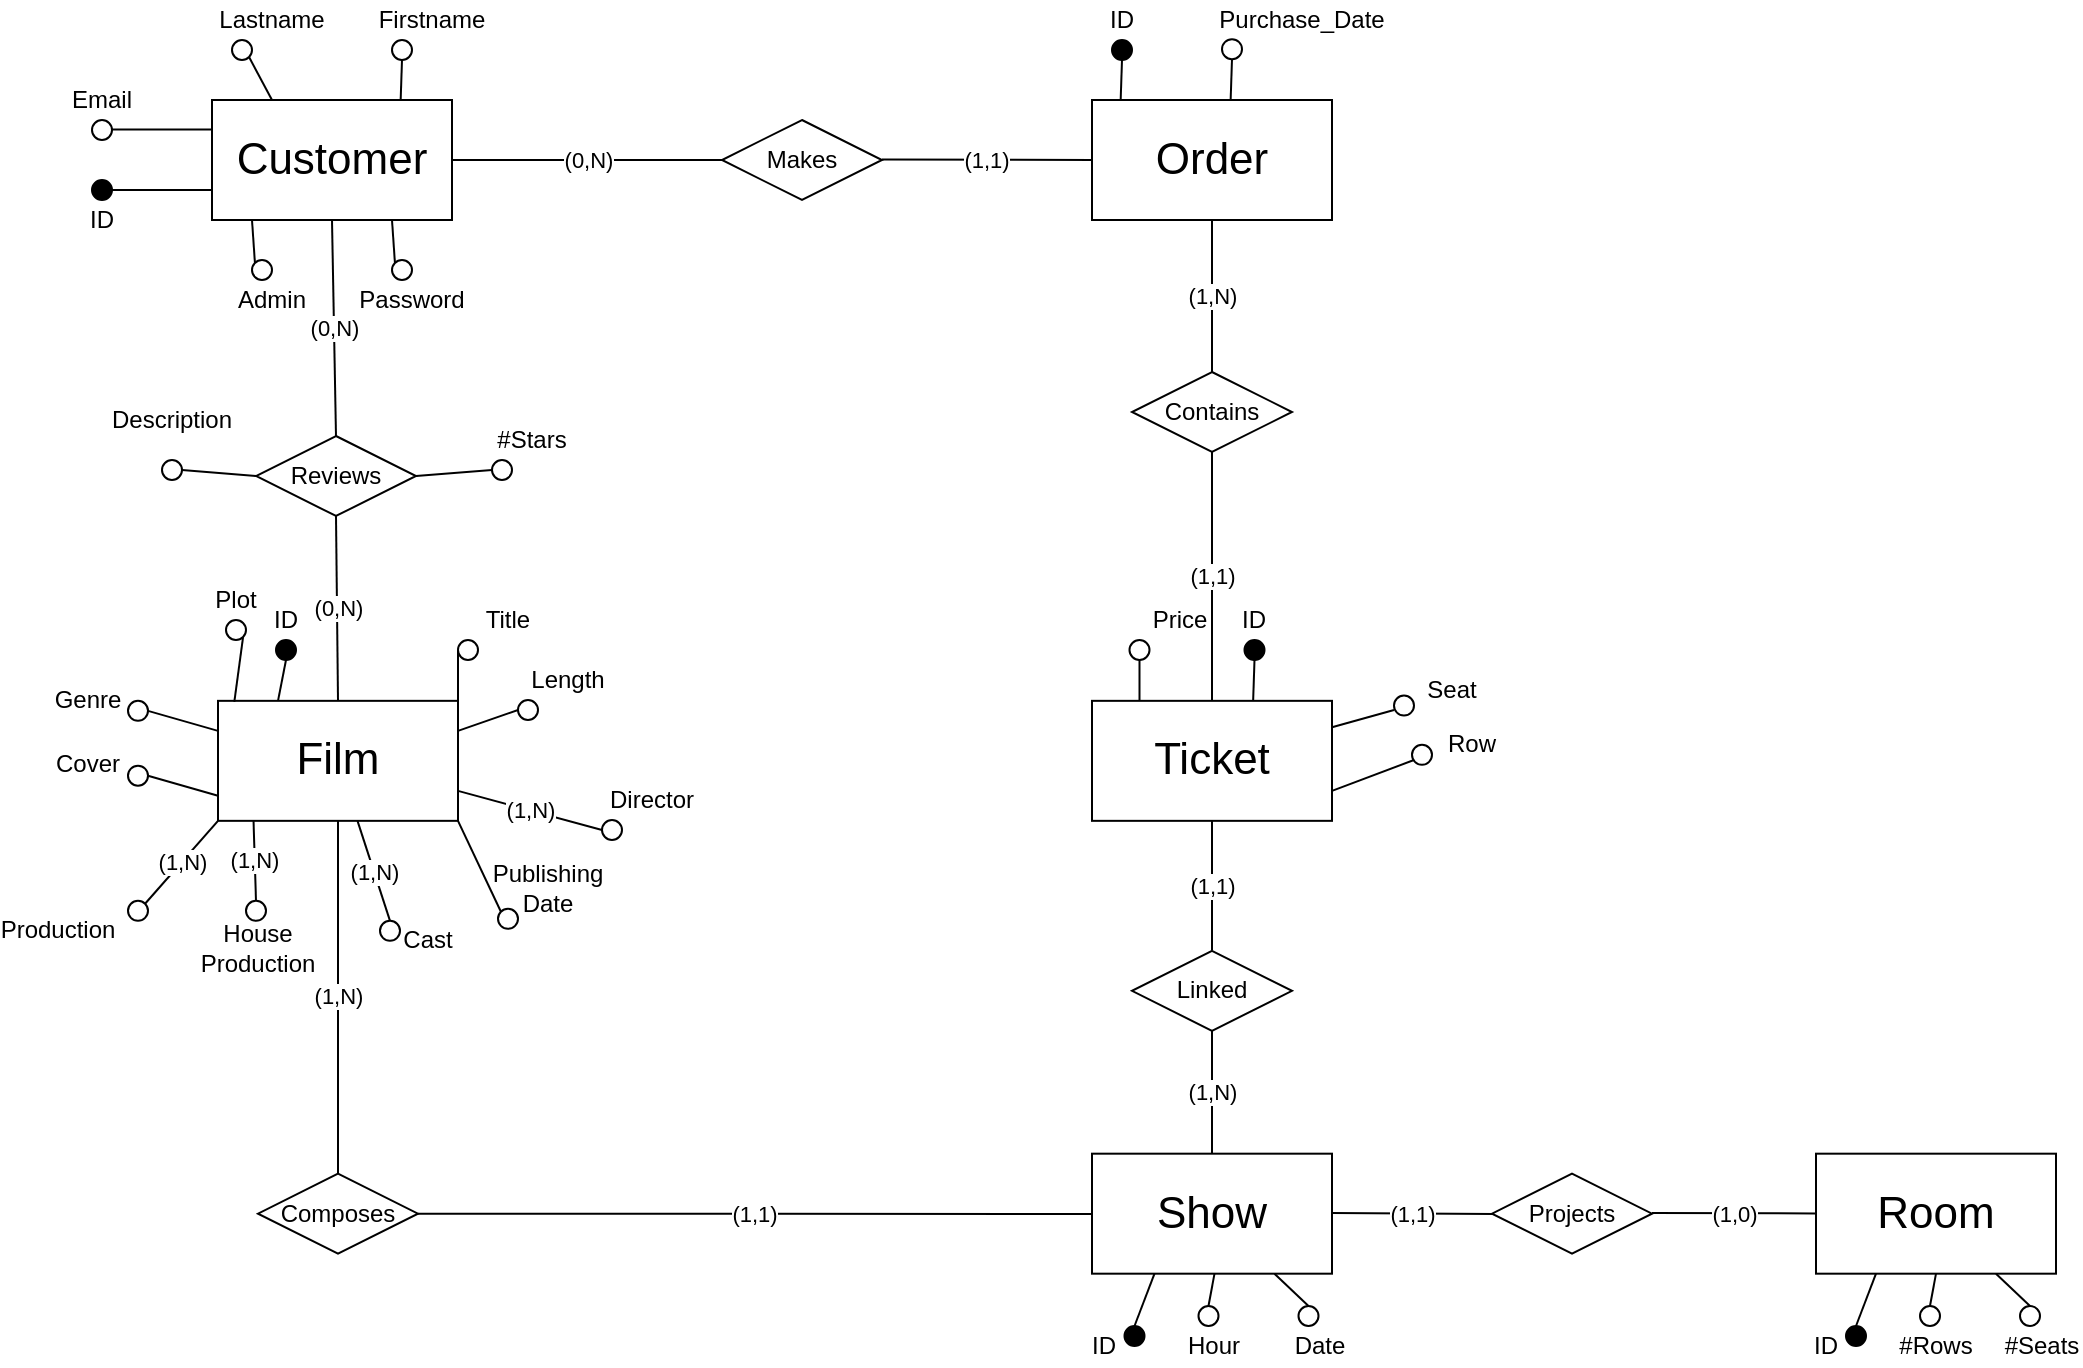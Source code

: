 <mxfile version="16.2.4" type="device"><diagram id="5U_fupSx3_Vks2VWwkDU" name="Page-1"><mxGraphModel dx="981" dy="526" grid="1" gridSize="10" guides="1" tooltips="1" connect="1" arrows="1" fold="1" page="1" pageScale="1" pageWidth="1169" pageHeight="827" math="0" shadow="0"><root><mxCell id="0"/><mxCell id="1" parent="0"/><mxCell id="9pGrAWd3-8ZgXKkpWFbN-2" value="&lt;font style=&quot;font-size: 22px&quot;&gt;Customer&lt;/font&gt;" style="rounded=0;whiteSpace=wrap;html=1;" parent="1" vertex="1"><mxGeometry x="189" y="175" width="120" height="60" as="geometry"/></mxCell><mxCell id="9pGrAWd3-8ZgXKkpWFbN-3" value="" style="ellipse;whiteSpace=wrap;html=1;aspect=fixed;fillColor=none;" parent="1" vertex="1"><mxGeometry x="129" y="185" width="10" height="10" as="geometry"/></mxCell><mxCell id="9pGrAWd3-8ZgXKkpWFbN-4" value="Email" style="text;html=1;strokeColor=none;fillColor=none;align=center;verticalAlign=middle;whiteSpace=wrap;rounded=0;" parent="1" vertex="1"><mxGeometry x="114" y="165" width="40" height="20" as="geometry"/></mxCell><mxCell id="9pGrAWd3-8ZgXKkpWFbN-7" value="" style="ellipse;whiteSpace=wrap;html=1;aspect=fixed;fillColor=none;" parent="1" vertex="1"><mxGeometry x="279" y="145" width="10" height="10" as="geometry"/></mxCell><mxCell id="9pGrAWd3-8ZgXKkpWFbN-8" value="Firstname" style="text;html=1;strokeColor=none;fillColor=none;align=center;verticalAlign=middle;whiteSpace=wrap;rounded=0;" parent="1" vertex="1"><mxGeometry x="279" y="125" width="40" height="20" as="geometry"/></mxCell><mxCell id="9pGrAWd3-8ZgXKkpWFbN-9" value="" style="endArrow=none;html=1;exitX=0.786;exitY=0.007;exitDx=0;exitDy=0;entryX=0.5;entryY=1;entryDx=0;entryDy=0;exitPerimeter=0;" parent="1" source="9pGrAWd3-8ZgXKkpWFbN-2" target="9pGrAWd3-8ZgXKkpWFbN-7" edge="1"><mxGeometry width="50" height="50" relative="1" as="geometry"><mxPoint x="249" y="165.0" as="sourcePoint"/><mxPoint x="299" y="165.0" as="targetPoint"/></mxGeometry></mxCell><mxCell id="9pGrAWd3-8ZgXKkpWFbN-10" value="" style="ellipse;whiteSpace=wrap;html=1;aspect=fixed;fillColor=none;" parent="1" vertex="1"><mxGeometry x="199" y="145" width="10" height="10" as="geometry"/></mxCell><mxCell id="9pGrAWd3-8ZgXKkpWFbN-11" value="Lastname" style="text;html=1;strokeColor=none;fillColor=none;align=center;verticalAlign=middle;whiteSpace=wrap;rounded=0;" parent="1" vertex="1"><mxGeometry x="199" y="125" width="40" height="20" as="geometry"/></mxCell><mxCell id="9pGrAWd3-8ZgXKkpWFbN-12" value="" style="endArrow=none;html=1;exitX=0.25;exitY=0;exitDx=0;exitDy=0;entryX=1;entryY=1;entryDx=0;entryDy=0;" parent="1" source="9pGrAWd3-8ZgXKkpWFbN-2" target="9pGrAWd3-8ZgXKkpWFbN-10" edge="1"><mxGeometry width="50" height="50" relative="1" as="geometry"><mxPoint x="293.32" y="185.42" as="sourcePoint"/><mxPoint x="294" y="165" as="targetPoint"/></mxGeometry></mxCell><mxCell id="9pGrAWd3-8ZgXKkpWFbN-13" value="" style="ellipse;whiteSpace=wrap;html=1;aspect=fixed;fillColor=none;" parent="1" vertex="1"><mxGeometry x="279" y="255" width="10" height="10" as="geometry"/></mxCell><mxCell id="9pGrAWd3-8ZgXKkpWFbN-14" value="Password" style="text;html=1;strokeColor=none;fillColor=none;align=center;verticalAlign=middle;whiteSpace=wrap;rounded=0;" parent="1" vertex="1"><mxGeometry x="269" y="265" width="40" height="20" as="geometry"/></mxCell><mxCell id="9pGrAWd3-8ZgXKkpWFbN-15" value="" style="endArrow=none;html=1;exitX=0.75;exitY=1;exitDx=0;exitDy=0;entryX=0;entryY=0;entryDx=0;entryDy=0;" parent="1" source="9pGrAWd3-8ZgXKkpWFbN-2" target="9pGrAWd3-8ZgXKkpWFbN-13" edge="1"><mxGeometry width="50" height="50" relative="1" as="geometry"><mxPoint x="293.32" y="185.42" as="sourcePoint"/><mxPoint x="294" y="165" as="targetPoint"/></mxGeometry></mxCell><mxCell id="9pGrAWd3-8ZgXKkpWFbN-16" value="" style="ellipse;whiteSpace=wrap;html=1;aspect=fixed;fillColor=none;" parent="1" vertex="1"><mxGeometry x="209" y="255" width="10" height="10" as="geometry"/></mxCell><mxCell id="9pGrAWd3-8ZgXKkpWFbN-17" value="Admin" style="text;html=1;strokeColor=none;fillColor=none;align=center;verticalAlign=middle;whiteSpace=wrap;rounded=0;" parent="1" vertex="1"><mxGeometry x="199" y="265" width="40" height="20" as="geometry"/></mxCell><mxCell id="9pGrAWd3-8ZgXKkpWFbN-18" value="" style="endArrow=none;html=1;exitX=0.75;exitY=1;exitDx=0;exitDy=0;entryX=0;entryY=0;entryDx=0;entryDy=0;" parent="1" target="9pGrAWd3-8ZgXKkpWFbN-16" edge="1"><mxGeometry width="50" height="50" relative="1" as="geometry"><mxPoint x="209" y="235" as="sourcePoint"/><mxPoint x="224" y="165" as="targetPoint"/></mxGeometry></mxCell><mxCell id="9pGrAWd3-8ZgXKkpWFbN-20" value="" style="endArrow=none;html=1;exitX=1;exitY=0.25;exitDx=0;exitDy=0;" parent="1" edge="1"><mxGeometry width="50" height="50" relative="1" as="geometry"><mxPoint x="139" y="189.76" as="sourcePoint"/><mxPoint x="189" y="189.76" as="targetPoint"/></mxGeometry></mxCell><mxCell id="9pGrAWd3-8ZgXKkpWFbN-21" value="Makes" style="rhombus;whiteSpace=wrap;html=1;fillColor=none;" parent="1" vertex="1"><mxGeometry x="444" y="185" width="80" height="40" as="geometry"/></mxCell><mxCell id="9pGrAWd3-8ZgXKkpWFbN-22" value="&lt;font style=&quot;font-size: 22px&quot;&gt;Order&lt;/font&gt;" style="rounded=0;whiteSpace=wrap;html=1;" parent="1" vertex="1"><mxGeometry x="629" y="175" width="120" height="60" as="geometry"/></mxCell><mxCell id="9pGrAWd3-8ZgXKkpWFbN-23" value="(1,1)" style="endArrow=none;html=1;exitX=1;exitY=0.5;exitDx=0;exitDy=0;entryX=0;entryY=0.5;entryDx=0;entryDy=0;" parent="1" target="9pGrAWd3-8ZgXKkpWFbN-22" edge="1"><mxGeometry width="50" height="50" relative="1" as="geometry"><mxPoint x="524" y="204.76" as="sourcePoint"/><mxPoint x="584" y="204.76" as="targetPoint"/></mxGeometry></mxCell><mxCell id="9pGrAWd3-8ZgXKkpWFbN-24" value="" style="ellipse;whiteSpace=wrap;html=1;aspect=fixed;fillColor=#000000;" parent="1" vertex="1"><mxGeometry x="639" y="145" width="10" height="10" as="geometry"/></mxCell><mxCell id="9pGrAWd3-8ZgXKkpWFbN-25" value="ID" style="text;html=1;strokeColor=none;fillColor=none;align=center;verticalAlign=middle;whiteSpace=wrap;rounded=0;" parent="1" vertex="1"><mxGeometry x="624" y="125" width="40" height="20" as="geometry"/></mxCell><mxCell id="9pGrAWd3-8ZgXKkpWFbN-26" value="" style="endArrow=none;html=1;exitX=0.786;exitY=0.007;exitDx=0;exitDy=0;entryX=0.5;entryY=1;entryDx=0;entryDy=0;exitPerimeter=0;" parent="1" target="9pGrAWd3-8ZgXKkpWFbN-24" edge="1"><mxGeometry width="50" height="50" relative="1" as="geometry"><mxPoint x="643.32" y="175.42" as="sourcePoint"/><mxPoint x="659" y="165.0" as="targetPoint"/></mxGeometry></mxCell><mxCell id="9pGrAWd3-8ZgXKkpWFbN-27" value="" style="ellipse;whiteSpace=wrap;html=1;aspect=fixed;fillColor=none;" parent="1" vertex="1"><mxGeometry x="694" y="144.58" width="10" height="10" as="geometry"/></mxCell><mxCell id="9pGrAWd3-8ZgXKkpWFbN-28" value="Purchase_Date" style="text;html=1;strokeColor=none;fillColor=none;align=center;verticalAlign=middle;whiteSpace=wrap;rounded=0;" parent="1" vertex="1"><mxGeometry x="714" y="125" width="40" height="20" as="geometry"/></mxCell><mxCell id="9pGrAWd3-8ZgXKkpWFbN-29" value="" style="endArrow=none;html=1;exitX=0.786;exitY=0.007;exitDx=0;exitDy=0;entryX=0.5;entryY=1;entryDx=0;entryDy=0;exitPerimeter=0;" parent="1" target="9pGrAWd3-8ZgXKkpWFbN-27" edge="1"><mxGeometry width="50" height="50" relative="1" as="geometry"><mxPoint x="698.32" y="175" as="sourcePoint"/><mxPoint x="714" y="164.58" as="targetPoint"/></mxGeometry></mxCell><mxCell id="9pGrAWd3-8ZgXKkpWFbN-43" value="(1,N)" style="endArrow=none;html=1;exitX=0.5;exitY=0;exitDx=0;exitDy=0;entryX=0.5;entryY=1;entryDx=0;entryDy=0;" parent="1" source="9pGrAWd3-8ZgXKkpWFbN-105" target="9pGrAWd3-8ZgXKkpWFbN-22" edge="1"><mxGeometry width="50" height="50" relative="1" as="geometry"><mxPoint x="859" y="205" as="sourcePoint"/><mxPoint x="809" y="175" as="targetPoint"/></mxGeometry></mxCell><mxCell id="9pGrAWd3-8ZgXKkpWFbN-58" value="(0,N)" style="endArrow=none;html=1;exitX=0;exitY=0.5;exitDx=0;exitDy=0;entryX=1;entryY=0.5;entryDx=0;entryDy=0;" parent="1" source="9pGrAWd3-8ZgXKkpWFbN-21" edge="1"><mxGeometry width="50" height="50" relative="1" as="geometry"><mxPoint x="374" y="205" as="sourcePoint"/><mxPoint x="309" y="205" as="targetPoint"/></mxGeometry></mxCell><mxCell id="9pGrAWd3-8ZgXKkpWFbN-61" value="" style="ellipse;whiteSpace=wrap;html=1;aspect=fixed;fillColor=#000000;" parent="1" vertex="1"><mxGeometry x="129" y="215" width="10" height="10" as="geometry"/></mxCell><mxCell id="9pGrAWd3-8ZgXKkpWFbN-62" value="" style="endArrow=none;html=1;exitX=1;exitY=0.5;exitDx=0;exitDy=0;entryX=0;entryY=0.75;entryDx=0;entryDy=0;" parent="1" source="9pGrAWd3-8ZgXKkpWFbN-61" target="9pGrAWd3-8ZgXKkpWFbN-2" edge="1"><mxGeometry width="50" height="50" relative="1" as="geometry"><mxPoint x="129" y="235" as="sourcePoint"/><mxPoint x="179" y="235" as="targetPoint"/></mxGeometry></mxCell><mxCell id="9pGrAWd3-8ZgXKkpWFbN-63" value="ID" style="text;html=1;strokeColor=none;fillColor=none;align=center;verticalAlign=middle;whiteSpace=wrap;rounded=0;" parent="1" vertex="1"><mxGeometry x="114" y="225" width="40" height="20" as="geometry"/></mxCell><mxCell id="9pGrAWd3-8ZgXKkpWFbN-84" value="(1,N)" style="endArrow=none;html=1;exitX=0.5;exitY=1;exitDx=0;exitDy=0;entryX=0.5;entryY=0;entryDx=0;entryDy=0;" parent="1" source="9pGrAWd3-8ZgXKkpWFbN-107" target="9pGrAWd3-8ZgXKkpWFbN-89" edge="1"><mxGeometry width="50" height="50" relative="1" as="geometry"><mxPoint x="607" y="265.0" as="sourcePoint"/><mxPoint x="284" y="565" as="targetPoint"/></mxGeometry></mxCell><mxCell id="9pGrAWd3-8ZgXKkpWFbN-89" value="Composes" style="rhombus;whiteSpace=wrap;html=1;fillColor=none;" parent="1" vertex="1"><mxGeometry x="212" y="711.84" width="80" height="40" as="geometry"/></mxCell><mxCell id="9pGrAWd3-8ZgXKkpWFbN-91" value="&lt;font style=&quot;font-size: 22px&quot;&gt;Room&lt;/font&gt;" style="rounded=0;whiteSpace=wrap;html=1;" parent="1" vertex="1"><mxGeometry x="991" y="701.84" width="120" height="60" as="geometry"/></mxCell><mxCell id="9pGrAWd3-8ZgXKkpWFbN-99" value="" style="ellipse;whiteSpace=wrap;html=1;aspect=fixed;fillColor=#000000;" parent="1" vertex="1"><mxGeometry x="1006" y="788" width="10" height="10" as="geometry"/></mxCell><mxCell id="9pGrAWd3-8ZgXKkpWFbN-100" value="" style="endArrow=none;html=1;exitX=0.25;exitY=1;exitDx=0;exitDy=0;entryX=0.5;entryY=0;entryDx=0;entryDy=0;" parent="1" source="9pGrAWd3-8ZgXKkpWFbN-91" target="9pGrAWd3-8ZgXKkpWFbN-99" edge="1"><mxGeometry width="50" height="50" relative="1" as="geometry"><mxPoint x="1010.32" y="818.42" as="sourcePoint"/><mxPoint x="996" y="781" as="targetPoint"/></mxGeometry></mxCell><mxCell id="9pGrAWd3-8ZgXKkpWFbN-101" value="ID" style="text;html=1;strokeColor=none;fillColor=none;align=center;verticalAlign=middle;whiteSpace=wrap;rounded=0;" parent="1" vertex="1"><mxGeometry x="976" y="788" width="40" height="20" as="geometry"/></mxCell><mxCell id="9pGrAWd3-8ZgXKkpWFbN-102" value="" style="ellipse;whiteSpace=wrap;html=1;aspect=fixed;fillColor=none;" parent="1" vertex="1"><mxGeometry x="1043" y="778.0" width="10" height="10" as="geometry"/></mxCell><mxCell id="9pGrAWd3-8ZgXKkpWFbN-103" value="#Seats" style="text;html=1;strokeColor=none;fillColor=none;align=center;verticalAlign=middle;whiteSpace=wrap;rounded=0;" parent="1" vertex="1"><mxGeometry x="1083.5" y="788.0" width="40" height="20" as="geometry"/></mxCell><mxCell id="9pGrAWd3-8ZgXKkpWFbN-104" value="" style="endArrow=none;html=1;exitX=0.5;exitY=1;exitDx=0;exitDy=0;entryX=0.5;entryY=0;entryDx=0;entryDy=0;" parent="1" source="9pGrAWd3-8ZgXKkpWFbN-91" target="9pGrAWd3-8ZgXKkpWFbN-102" edge="1"><mxGeometry width="50" height="50" relative="1" as="geometry"><mxPoint x="1033.5" y="701.84" as="sourcePoint"/><mxPoint x="1118.5" y="691.42" as="targetPoint"/></mxGeometry></mxCell><mxCell id="9pGrAWd3-8ZgXKkpWFbN-105" value="Contains" style="rhombus;whiteSpace=wrap;html=1;fillColor=none;" parent="1" vertex="1"><mxGeometry x="649" y="311" width="80" height="40" as="geometry"/></mxCell><mxCell id="9pGrAWd3-8ZgXKkpWFbN-106" value="(1,1)" style="endArrow=none;html=1;entryX=0.5;entryY=1;entryDx=0;entryDy=0;exitX=0.5;exitY=0;exitDx=0;exitDy=0;" parent="1" source="9pGrAWd3-8ZgXKkpWFbN-141" target="9pGrAWd3-8ZgXKkpWFbN-105" edge="1"><mxGeometry width="50" height="50" relative="1" as="geometry"><mxPoint x="913" y="205.0" as="sourcePoint"/><mxPoint x="863.0" y="165.0" as="targetPoint"/></mxGeometry></mxCell><mxCell id="9pGrAWd3-8ZgXKkpWFbN-107" value="&lt;font style=&quot;font-size: 22px&quot;&gt;Film&lt;/font&gt;" style="rounded=0;whiteSpace=wrap;html=1;" parent="1" vertex="1"><mxGeometry x="192" y="475.42" width="120" height="60" as="geometry"/></mxCell><mxCell id="9pGrAWd3-8ZgXKkpWFbN-108" value="" style="ellipse;whiteSpace=wrap;html=1;aspect=fixed;fillColor=#000000;" parent="1" vertex="1"><mxGeometry x="221" y="445.0" width="10" height="10" as="geometry"/></mxCell><mxCell id="9pGrAWd3-8ZgXKkpWFbN-109" value="" style="endArrow=none;html=1;exitX=0.25;exitY=0;exitDx=0;exitDy=0;entryX=0.5;entryY=1;entryDx=0;entryDy=0;" parent="1" source="9pGrAWd3-8ZgXKkpWFbN-107" target="9pGrAWd3-8ZgXKkpWFbN-108" edge="1"><mxGeometry width="50" height="50" relative="1" as="geometry"><mxPoint x="201.32" y="475.84" as="sourcePoint"/><mxPoint x="217" y="465.42" as="targetPoint"/></mxGeometry></mxCell><mxCell id="9pGrAWd3-8ZgXKkpWFbN-110" value="ID" style="text;html=1;strokeColor=none;fillColor=none;align=center;verticalAlign=middle;whiteSpace=wrap;rounded=0;" parent="1" vertex="1"><mxGeometry x="206" y="425.0" width="40" height="20" as="geometry"/></mxCell><mxCell id="9pGrAWd3-8ZgXKkpWFbN-111" value="" style="ellipse;whiteSpace=wrap;html=1;aspect=fixed;fillColor=none;" parent="1" vertex="1"><mxGeometry x="647.75" y="445" width="10" height="10" as="geometry"/></mxCell><mxCell id="9pGrAWd3-8ZgXKkpWFbN-112" value="Price" style="text;html=1;strokeColor=none;fillColor=none;align=center;verticalAlign=middle;whiteSpace=wrap;rounded=0;" parent="1" vertex="1"><mxGeometry x="652.75" y="425" width="40" height="20" as="geometry"/></mxCell><mxCell id="9pGrAWd3-8ZgXKkpWFbN-113" value="" style="endArrow=none;html=1;exitX=0.5;exitY=0;exitDx=0;exitDy=0;entryX=0.5;entryY=1;entryDx=0;entryDy=0;" parent="1" target="9pGrAWd3-8ZgXKkpWFbN-111" edge="1"><mxGeometry width="50" height="50" relative="1" as="geometry"><mxPoint x="652.75" y="475.42" as="sourcePoint"/><mxPoint x="737.75" y="465.0" as="targetPoint"/></mxGeometry></mxCell><mxCell id="9pGrAWd3-8ZgXKkpWFbN-114" value="" style="ellipse;whiteSpace=wrap;html=1;aspect=fixed;fillColor=none;" parent="1" vertex="1"><mxGeometry x="312" y="445" width="10" height="10" as="geometry"/></mxCell><mxCell id="9pGrAWd3-8ZgXKkpWFbN-115" value="Title" style="text;html=1;strokeColor=none;fillColor=none;align=center;verticalAlign=middle;whiteSpace=wrap;rounded=0;" parent="1" vertex="1"><mxGeometry x="317" y="425" width="40" height="20" as="geometry"/></mxCell><mxCell id="9pGrAWd3-8ZgXKkpWFbN-116" value="" style="endArrow=none;html=1;entryX=0;entryY=0.5;entryDx=0;entryDy=0;exitX=1;exitY=0;exitDx=0;exitDy=0;" parent="1" source="9pGrAWd3-8ZgXKkpWFbN-107" target="9pGrAWd3-8ZgXKkpWFbN-114" edge="1"><mxGeometry width="50" height="50" relative="1" as="geometry"><mxPoint x="346" y="484.42" as="sourcePoint"/><mxPoint x="382" y="485.0" as="targetPoint"/></mxGeometry></mxCell><mxCell id="9pGrAWd3-8ZgXKkpWFbN-117" value="" style="ellipse;whiteSpace=wrap;html=1;aspect=fixed;fillColor=none;" parent="1" vertex="1"><mxGeometry x="342" y="475" width="10" height="10" as="geometry"/></mxCell><mxCell id="9pGrAWd3-8ZgXKkpWFbN-118" value="Length" style="text;html=1;strokeColor=none;fillColor=none;align=center;verticalAlign=middle;whiteSpace=wrap;rounded=0;" parent="1" vertex="1"><mxGeometry x="347" y="455" width="40" height="20" as="geometry"/></mxCell><mxCell id="9pGrAWd3-8ZgXKkpWFbN-119" value="" style="endArrow=none;html=1;entryX=0;entryY=0.5;entryDx=0;entryDy=0;exitX=1;exitY=0.25;exitDx=0;exitDy=0;" parent="1" source="9pGrAWd3-8ZgXKkpWFbN-107" target="9pGrAWd3-8ZgXKkpWFbN-117" edge="1"><mxGeometry width="50" height="50" relative="1" as="geometry"><mxPoint x="342" y="515.84" as="sourcePoint"/><mxPoint x="412" y="525.42" as="targetPoint"/></mxGeometry></mxCell><mxCell id="9pGrAWd3-8ZgXKkpWFbN-120" value="" style="ellipse;whiteSpace=wrap;html=1;aspect=fixed;fillColor=none;" parent="1" vertex="1"><mxGeometry x="384" y="535" width="10" height="10" as="geometry"/></mxCell><mxCell id="9pGrAWd3-8ZgXKkpWFbN-121" value="Director" style="text;html=1;strokeColor=none;fillColor=none;align=center;verticalAlign=middle;whiteSpace=wrap;rounded=0;" parent="1" vertex="1"><mxGeometry x="389" y="515" width="40" height="20" as="geometry"/></mxCell><mxCell id="9pGrAWd3-8ZgXKkpWFbN-122" value="(1,N)" style="endArrow=none;html=1;entryX=0;entryY=0.5;entryDx=0;entryDy=0;exitX=1;exitY=0.25;exitDx=0;exitDy=0;" parent="1" target="9pGrAWd3-8ZgXKkpWFbN-120" edge="1"><mxGeometry width="50" height="50" relative="1" as="geometry"><mxPoint x="312" y="520.42" as="sourcePoint"/><mxPoint x="412" y="555.42" as="targetPoint"/></mxGeometry></mxCell><mxCell id="9pGrAWd3-8ZgXKkpWFbN-123" value="" style="ellipse;whiteSpace=wrap;html=1;aspect=fixed;fillColor=none;" parent="1" vertex="1"><mxGeometry x="273" y="585.42" width="10" height="10" as="geometry"/></mxCell><mxCell id="9pGrAWd3-8ZgXKkpWFbN-124" value="Cast" style="text;html=1;strokeColor=none;fillColor=none;align=center;verticalAlign=middle;whiteSpace=wrap;rounded=0;" parent="1" vertex="1"><mxGeometry x="277" y="585.42" width="40" height="20" as="geometry"/></mxCell><mxCell id="9pGrAWd3-8ZgXKkpWFbN-125" value="(1,N)" style="endArrow=none;html=1;entryX=0.5;entryY=0;entryDx=0;entryDy=0;" parent="1" source="9pGrAWd3-8ZgXKkpWFbN-107" target="9pGrAWd3-8ZgXKkpWFbN-123" edge="1"><mxGeometry width="50" height="50" relative="1" as="geometry"><mxPoint x="262" y="560.42" as="sourcePoint"/><mxPoint x="362" y="595.42" as="targetPoint"/></mxGeometry></mxCell><mxCell id="9pGrAWd3-8ZgXKkpWFbN-126" value="" style="ellipse;whiteSpace=wrap;html=1;aspect=fixed;fillColor=none;" parent="1" vertex="1"><mxGeometry x="206" y="575.42" width="10" height="10" as="geometry"/></mxCell><mxCell id="9pGrAWd3-8ZgXKkpWFbN-127" value="House&lt;br&gt;Production" style="text;html=1;strokeColor=none;fillColor=none;align=center;verticalAlign=middle;whiteSpace=wrap;rounded=0;" parent="1" vertex="1"><mxGeometry x="192" y="589.42" width="40" height="20" as="geometry"/></mxCell><mxCell id="9pGrAWd3-8ZgXKkpWFbN-128" value="(1,N)" style="endArrow=none;html=1;entryX=0.5;entryY=0;entryDx=0;entryDy=0;exitX=0.148;exitY=0.997;exitDx=0;exitDy=0;exitPerimeter=0;" parent="1" source="9pGrAWd3-8ZgXKkpWFbN-107" target="9pGrAWd3-8ZgXKkpWFbN-126" edge="1"><mxGeometry width="50" height="50" relative="1" as="geometry"><mxPoint x="262" y="545.42" as="sourcePoint"/><mxPoint x="262" y="565.42" as="targetPoint"/></mxGeometry></mxCell><mxCell id="9pGrAWd3-8ZgXKkpWFbN-129" value="" style="ellipse;whiteSpace=wrap;html=1;aspect=fixed;fillColor=none;" parent="1" vertex="1"><mxGeometry x="147" y="575.42" width="10" height="10" as="geometry"/></mxCell><mxCell id="9pGrAWd3-8ZgXKkpWFbN-130" value="(1,N)" style="endArrow=none;html=1;entryX=0;entryY=1;entryDx=0;entryDy=0;exitX=1;exitY=0;exitDx=0;exitDy=0;" parent="1" source="9pGrAWd3-8ZgXKkpWFbN-129" target="9pGrAWd3-8ZgXKkpWFbN-107" edge="1"><mxGeometry width="50" height="50" relative="1" as="geometry"><mxPoint x="172" y="555.42" as="sourcePoint"/><mxPoint x="272" y="575.42" as="targetPoint"/></mxGeometry></mxCell><mxCell id="9pGrAWd3-8ZgXKkpWFbN-131" value="Production" style="text;html=1;strokeColor=none;fillColor=none;align=center;verticalAlign=middle;whiteSpace=wrap;rounded=0;" parent="1" vertex="1"><mxGeometry x="92" y="580.42" width="40" height="20" as="geometry"/></mxCell><mxCell id="9pGrAWd3-8ZgXKkpWFbN-132" value="" style="ellipse;whiteSpace=wrap;html=1;aspect=fixed;fillColor=none;" parent="1" vertex="1"><mxGeometry x="332" y="579.42" width="10" height="10" as="geometry"/></mxCell><mxCell id="9pGrAWd3-8ZgXKkpWFbN-133" value="Publishing&lt;br&gt;Date" style="text;html=1;strokeColor=none;fillColor=none;align=center;verticalAlign=middle;whiteSpace=wrap;rounded=0;" parent="1" vertex="1"><mxGeometry x="337" y="559.42" width="40" height="20" as="geometry"/></mxCell><mxCell id="9pGrAWd3-8ZgXKkpWFbN-134" value="" style="endArrow=none;html=1;entryX=0;entryY=0;entryDx=0;entryDy=0;exitX=1;exitY=1;exitDx=0;exitDy=0;" parent="1" source="9pGrAWd3-8ZgXKkpWFbN-107" target="9pGrAWd3-8ZgXKkpWFbN-132" edge="1"><mxGeometry width="50" height="50" relative="1" as="geometry"><mxPoint x="317" y="560.42" as="sourcePoint"/><mxPoint x="417" y="595.42" as="targetPoint"/></mxGeometry></mxCell><mxCell id="9pGrAWd3-8ZgXKkpWFbN-135" value="" style="ellipse;whiteSpace=wrap;html=1;aspect=fixed;fillColor=none;" parent="1" vertex="1"><mxGeometry x="196" y="435" width="10" height="10" as="geometry"/></mxCell><mxCell id="9pGrAWd3-8ZgXKkpWFbN-136" value="Plot" style="text;html=1;strokeColor=none;fillColor=none;align=center;verticalAlign=middle;whiteSpace=wrap;rounded=0;" parent="1" vertex="1"><mxGeometry x="181" y="415" width="40" height="20" as="geometry"/></mxCell><mxCell id="9pGrAWd3-8ZgXKkpWFbN-137" value="" style="endArrow=none;html=1;entryX=1;entryY=1;entryDx=0;entryDy=0;exitX=0.068;exitY=0.008;exitDx=0;exitDy=0;exitPerimeter=0;" parent="1" source="9pGrAWd3-8ZgXKkpWFbN-107" target="9pGrAWd3-8ZgXKkpWFbN-135" edge="1"><mxGeometry width="50" height="50" relative="1" as="geometry"><mxPoint x="238" y="465" as="sourcePoint"/><mxPoint x="246" y="484.58" as="targetPoint"/></mxGeometry></mxCell><mxCell id="9pGrAWd3-8ZgXKkpWFbN-138" value="" style="ellipse;whiteSpace=wrap;html=1;aspect=fixed;fillColor=none;" parent="1" vertex="1"><mxGeometry x="147" y="475.42" width="10" height="10" as="geometry"/></mxCell><mxCell id="9pGrAWd3-8ZgXKkpWFbN-139" value="Genre" style="text;html=1;strokeColor=none;fillColor=none;align=center;verticalAlign=middle;whiteSpace=wrap;rounded=0;" parent="1" vertex="1"><mxGeometry x="107" y="465" width="40" height="20" as="geometry"/></mxCell><mxCell id="9pGrAWd3-8ZgXKkpWFbN-140" value="" style="endArrow=none;html=1;entryX=1;entryY=0.5;entryDx=0;entryDy=0;exitX=0;exitY=0.25;exitDx=0;exitDy=0;" parent="1" source="9pGrAWd3-8ZgXKkpWFbN-107" target="9pGrAWd3-8ZgXKkpWFbN-138" edge="1"><mxGeometry width="50" height="50" relative="1" as="geometry"><mxPoint x="202" y="485.42" as="sourcePoint"/><mxPoint x="165.536" y="463.956" as="targetPoint"/></mxGeometry></mxCell><mxCell id="9pGrAWd3-8ZgXKkpWFbN-141" value="&lt;font style=&quot;font-size: 22px&quot;&gt;Ticket&lt;/font&gt;" style="rounded=0;whiteSpace=wrap;html=1;" parent="1" vertex="1"><mxGeometry x="629" y="475.42" width="120" height="60" as="geometry"/></mxCell><mxCell id="9pGrAWd3-8ZgXKkpWFbN-142" value="" style="ellipse;whiteSpace=wrap;html=1;aspect=fixed;fillColor=#000000;" parent="1" vertex="1"><mxGeometry x="705.25" y="445" width="10" height="10" as="geometry"/></mxCell><mxCell id="9pGrAWd3-8ZgXKkpWFbN-143" value="ID" style="text;html=1;strokeColor=none;fillColor=none;align=center;verticalAlign=middle;whiteSpace=wrap;rounded=0;" parent="1" vertex="1"><mxGeometry x="690.25" y="425" width="40" height="20" as="geometry"/></mxCell><mxCell id="9pGrAWd3-8ZgXKkpWFbN-144" value="" style="endArrow=none;html=1;exitX=0.786;exitY=0.007;exitDx=0;exitDy=0;entryX=0.5;entryY=1;entryDx=0;entryDy=0;exitPerimeter=0;" parent="1" target="9pGrAWd3-8ZgXKkpWFbN-142" edge="1"><mxGeometry width="50" height="50" relative="1" as="geometry"><mxPoint x="709.57" y="475.42" as="sourcePoint"/><mxPoint x="725.25" y="465" as="targetPoint"/></mxGeometry></mxCell><mxCell id="9pGrAWd3-8ZgXKkpWFbN-145" value="(1,1)" style="endArrow=none;html=1;exitX=0.5;exitY=1;exitDx=0;exitDy=0;" parent="1" source="9pGrAWd3-8ZgXKkpWFbN-141" edge="1"><mxGeometry width="50" height="50" relative="1" as="geometry"><mxPoint x="614" y="505" as="sourcePoint"/><mxPoint x="689" y="600" as="targetPoint"/></mxGeometry></mxCell><mxCell id="9pGrAWd3-8ZgXKkpWFbN-160" value="Reviews" style="rhombus;whiteSpace=wrap;html=1;fillColor=none;" parent="1" vertex="1"><mxGeometry x="211" y="343" width="80" height="40" as="geometry"/></mxCell><mxCell id="9pGrAWd3-8ZgXKkpWFbN-161" value="(0,N)" style="endArrow=none;html=1;entryX=0.5;entryY=1;entryDx=0;entryDy=0;exitX=0.5;exitY=0;exitDx=0;exitDy=0;" parent="1" source="9pGrAWd3-8ZgXKkpWFbN-107" target="9pGrAWd3-8ZgXKkpWFbN-160" edge="1"><mxGeometry width="50" height="50" relative="1" as="geometry"><mxPoint x="814" y="335" as="sourcePoint"/><mxPoint x="484" y="325" as="targetPoint"/></mxGeometry></mxCell><mxCell id="9pGrAWd3-8ZgXKkpWFbN-162" value="(0,N)" style="endArrow=none;html=1;entryX=0.5;entryY=1;entryDx=0;entryDy=0;exitX=0.5;exitY=0;exitDx=0;exitDy=0;" parent="1" edge="1"><mxGeometry width="50" height="50" relative="1" as="geometry"><mxPoint x="251" y="343" as="sourcePoint"/><mxPoint x="249" y="235" as="targetPoint"/></mxGeometry></mxCell><mxCell id="9pGrAWd3-8ZgXKkpWFbN-163" value="" style="ellipse;whiteSpace=wrap;html=1;aspect=fixed;fillColor=none;" parent="1" vertex="1"><mxGeometry x="164" y="355.0" width="10" height="10" as="geometry"/></mxCell><mxCell id="9pGrAWd3-8ZgXKkpWFbN-164" value="Description" style="text;html=1;strokeColor=none;fillColor=none;align=center;verticalAlign=middle;whiteSpace=wrap;rounded=0;" parent="1" vertex="1"><mxGeometry x="149" y="325.0" width="40" height="20" as="geometry"/></mxCell><mxCell id="9pGrAWd3-8ZgXKkpWFbN-165" value="" style="endArrow=none;html=1;exitX=0;exitY=0.5;exitDx=0;exitDy=0;entryX=1;entryY=0.5;entryDx=0;entryDy=0;" parent="1" source="9pGrAWd3-8ZgXKkpWFbN-160" target="9pGrAWd3-8ZgXKkpWFbN-163" edge="1"><mxGeometry width="50" height="50" relative="1" as="geometry"><mxPoint x="193" y="385" as="sourcePoint"/><mxPoint x="233.5" y="375.0" as="targetPoint"/></mxGeometry></mxCell><mxCell id="9pGrAWd3-8ZgXKkpWFbN-166" value="" style="ellipse;whiteSpace=wrap;html=1;aspect=fixed;fillColor=none;" parent="1" vertex="1"><mxGeometry x="329" y="355.0" width="10" height="10" as="geometry"/></mxCell><mxCell id="9pGrAWd3-8ZgXKkpWFbN-167" value="#Stars" style="text;html=1;strokeColor=none;fillColor=none;align=center;verticalAlign=middle;whiteSpace=wrap;rounded=0;" parent="1" vertex="1"><mxGeometry x="329" y="335.0" width="40" height="20" as="geometry"/></mxCell><mxCell id="9pGrAWd3-8ZgXKkpWFbN-168" value="" style="endArrow=none;html=1;exitX=0;exitY=0.5;exitDx=0;exitDy=0;entryX=1;entryY=0.5;entryDx=0;entryDy=0;" parent="1" source="9pGrAWd3-8ZgXKkpWFbN-166" target="9pGrAWd3-8ZgXKkpWFbN-160" edge="1"><mxGeometry width="50" height="50" relative="1" as="geometry"><mxPoint x="419.71" y="357.42" as="sourcePoint"/><mxPoint x="419" y="325" as="targetPoint"/></mxGeometry></mxCell><mxCell id="9pGrAWd3-8ZgXKkpWFbN-169" value="" style="ellipse;whiteSpace=wrap;html=1;aspect=fixed;fillColor=none;" parent="1" vertex="1"><mxGeometry x="1093" y="778" width="10" height="10" as="geometry"/></mxCell><mxCell id="9pGrAWd3-8ZgXKkpWFbN-170" value="#Rows" style="text;html=1;strokeColor=none;fillColor=none;align=center;verticalAlign=middle;whiteSpace=wrap;rounded=0;" parent="1" vertex="1"><mxGeometry x="1031" y="788" width="40" height="20" as="geometry"/></mxCell><mxCell id="9pGrAWd3-8ZgXKkpWFbN-171" value="" style="endArrow=none;html=1;exitX=0.75;exitY=1;exitDx=0;exitDy=0;entryX=0.5;entryY=0;entryDx=0;entryDy=0;" parent="1" source="9pGrAWd3-8ZgXKkpWFbN-91" target="9pGrAWd3-8ZgXKkpWFbN-169" edge="1"><mxGeometry width="50" height="50" relative="1" as="geometry"><mxPoint x="1088.5" y="701.42" as="sourcePoint"/><mxPoint x="1173.5" y="691" as="targetPoint"/></mxGeometry></mxCell><mxCell id="9pGrAWd3-8ZgXKkpWFbN-201" value="" style="ellipse;whiteSpace=wrap;html=1;aspect=fixed;fillColor=none;" parent="1" vertex="1"><mxGeometry x="780" y="472.79" width="10" height="10" as="geometry"/></mxCell><mxCell id="9pGrAWd3-8ZgXKkpWFbN-202" value="Seat" style="text;html=1;strokeColor=none;fillColor=none;align=center;verticalAlign=middle;whiteSpace=wrap;rounded=0;" parent="1" vertex="1"><mxGeometry x="789" y="460.42" width="40" height="20" as="geometry"/></mxCell><mxCell id="9pGrAWd3-8ZgXKkpWFbN-203" value="" style="endArrow=none;html=1;" parent="1" target="9pGrAWd3-8ZgXKkpWFbN-141" edge="1"><mxGeometry width="50" height="50" relative="1" as="geometry"><mxPoint x="780" y="480" as="sourcePoint"/><mxPoint x="858.536" y="458.746" as="targetPoint"/></mxGeometry></mxCell><mxCell id="9pGrAWd3-8ZgXKkpWFbN-204" value="" style="ellipse;whiteSpace=wrap;html=1;aspect=fixed;fillColor=none;" parent="1" vertex="1"><mxGeometry x="789" y="497.42" width="10" height="10" as="geometry"/></mxCell><mxCell id="9pGrAWd3-8ZgXKkpWFbN-205" value="Row" style="text;html=1;strokeColor=none;fillColor=none;align=center;verticalAlign=middle;whiteSpace=wrap;rounded=0;" parent="1" vertex="1"><mxGeometry x="799" y="487.42" width="40" height="20" as="geometry"/></mxCell><mxCell id="9pGrAWd3-8ZgXKkpWFbN-206" value="" style="endArrow=none;html=1;exitX=1;exitY=0.75;exitDx=0;exitDy=0;" parent="1" source="9pGrAWd3-8ZgXKkpWFbN-141" edge="1"><mxGeometry width="50" height="50" relative="1" as="geometry"><mxPoint x="885" y="510.21" as="sourcePoint"/><mxPoint x="790" y="505" as="targetPoint"/></mxGeometry></mxCell><mxCell id="9pGrAWd3-8ZgXKkpWFbN-208" value="Linked" style="rhombus;whiteSpace=wrap;html=1;fillColor=none;" parent="1" vertex="1"><mxGeometry x="649" y="600.42" width="80" height="40" as="geometry"/></mxCell><mxCell id="9pGrAWd3-8ZgXKkpWFbN-209" value="&lt;font style=&quot;font-size: 22px&quot;&gt;Show&lt;/font&gt;" style="rounded=0;whiteSpace=wrap;html=1;" parent="1" vertex="1"><mxGeometry x="629" y="701.84" width="120" height="60" as="geometry"/></mxCell><mxCell id="9pGrAWd3-8ZgXKkpWFbN-210" value="(1,N)" style="endArrow=none;html=1;exitX=0.5;exitY=1;exitDx=0;exitDy=0;entryX=0.5;entryY=0;entryDx=0;entryDy=0;" parent="1" source="9pGrAWd3-8ZgXKkpWFbN-208" target="9pGrAWd3-8ZgXKkpWFbN-209" edge="1"><mxGeometry width="50" height="50" relative="1" as="geometry"><mxPoint x="715.25" y="658.84" as="sourcePoint"/><mxPoint x="715.25" y="723.42" as="targetPoint"/></mxGeometry></mxCell><mxCell id="9pGrAWd3-8ZgXKkpWFbN-220" value="(1,1)" style="endArrow=none;html=1;exitX=1;exitY=0.5;exitDx=0;exitDy=0;" parent="1" edge="1"><mxGeometry width="50" height="50" relative="1" as="geometry"><mxPoint x="749" y="731.55" as="sourcePoint"/><mxPoint x="830" y="732" as="targetPoint"/></mxGeometry></mxCell><mxCell id="9pGrAWd3-8ZgXKkpWFbN-221" value="Projects" style="rhombus;whiteSpace=wrap;html=1;fillColor=none;" parent="1" vertex="1"><mxGeometry x="829" y="711.84" width="80" height="40" as="geometry"/></mxCell><mxCell id="9pGrAWd3-8ZgXKkpWFbN-222" value="(1,0)" style="endArrow=none;html=1;exitX=1;exitY=0.5;exitDx=0;exitDy=0;" parent="1" target="9pGrAWd3-8ZgXKkpWFbN-91" edge="1"><mxGeometry width="50" height="50" relative="1" as="geometry"><mxPoint x="909" y="731.55" as="sourcePoint"/><mxPoint x="990" y="732" as="targetPoint"/></mxGeometry></mxCell><mxCell id="9pGrAWd3-8ZgXKkpWFbN-223" value="" style="ellipse;whiteSpace=wrap;html=1;aspect=fixed;fillColor=#000000;" parent="1" vertex="1"><mxGeometry x="645.25" y="788" width="10" height="10" as="geometry"/></mxCell><mxCell id="9pGrAWd3-8ZgXKkpWFbN-224" value="" style="endArrow=none;html=1;exitX=0.25;exitY=1;exitDx=0;exitDy=0;entryX=0.5;entryY=0;entryDx=0;entryDy=0;" parent="1" target="9pGrAWd3-8ZgXKkpWFbN-223" edge="1"><mxGeometry width="50" height="50" relative="1" as="geometry"><mxPoint x="660.25" y="761.84" as="sourcePoint"/><mxPoint x="635.25" y="781" as="targetPoint"/></mxGeometry></mxCell><mxCell id="9pGrAWd3-8ZgXKkpWFbN-225" value="ID" style="text;html=1;strokeColor=none;fillColor=none;align=center;verticalAlign=middle;whiteSpace=wrap;rounded=0;" parent="1" vertex="1"><mxGeometry x="615.25" y="788" width="40" height="20" as="geometry"/></mxCell><mxCell id="9pGrAWd3-8ZgXKkpWFbN-226" value="" style="ellipse;whiteSpace=wrap;html=1;aspect=fixed;fillColor=none;" parent="1" vertex="1"><mxGeometry x="682.25" y="778.0" width="10" height="10" as="geometry"/></mxCell><mxCell id="9pGrAWd3-8ZgXKkpWFbN-227" value="Date" style="text;html=1;strokeColor=none;fillColor=none;align=center;verticalAlign=middle;whiteSpace=wrap;rounded=0;" parent="1" vertex="1"><mxGeometry x="722.75" y="788.0" width="40" height="20" as="geometry"/></mxCell><mxCell id="9pGrAWd3-8ZgXKkpWFbN-228" value="" style="endArrow=none;html=1;exitX=0.5;exitY=1;exitDx=0;exitDy=0;entryX=0.5;entryY=0;entryDx=0;entryDy=0;" parent="1" target="9pGrAWd3-8ZgXKkpWFbN-226" edge="1"><mxGeometry width="50" height="50" relative="1" as="geometry"><mxPoint x="690.25" y="761.84" as="sourcePoint"/><mxPoint x="757.75" y="691.42" as="targetPoint"/></mxGeometry></mxCell><mxCell id="9pGrAWd3-8ZgXKkpWFbN-229" value="" style="ellipse;whiteSpace=wrap;html=1;aspect=fixed;fillColor=none;" parent="1" vertex="1"><mxGeometry x="732.25" y="778" width="10" height="10" as="geometry"/></mxCell><mxCell id="9pGrAWd3-8ZgXKkpWFbN-230" value="Hour" style="text;html=1;strokeColor=none;fillColor=none;align=center;verticalAlign=middle;whiteSpace=wrap;rounded=0;" parent="1" vertex="1"><mxGeometry x="670.25" y="788" width="40" height="20" as="geometry"/></mxCell><mxCell id="9pGrAWd3-8ZgXKkpWFbN-231" value="" style="endArrow=none;html=1;exitX=0.75;exitY=1;exitDx=0;exitDy=0;entryX=0.5;entryY=0;entryDx=0;entryDy=0;" parent="1" target="9pGrAWd3-8ZgXKkpWFbN-229" edge="1"><mxGeometry width="50" height="50" relative="1" as="geometry"><mxPoint x="720.25" y="761.84" as="sourcePoint"/><mxPoint x="812.75" y="691" as="targetPoint"/></mxGeometry></mxCell><mxCell id="9pGrAWd3-8ZgXKkpWFbN-232" value="(1,1)" style="endArrow=none;html=1;exitX=1;exitY=0.5;exitDx=0;exitDy=0;" parent="1" source="9pGrAWd3-8ZgXKkpWFbN-89" edge="1"><mxGeometry width="50" height="50" relative="1" as="geometry"><mxPoint x="548" y="731.55" as="sourcePoint"/><mxPoint x="629" y="732" as="targetPoint"/></mxGeometry></mxCell><mxCell id="flx6VUSxmUkrsZ_e2PF4-1" value="" style="ellipse;whiteSpace=wrap;html=1;aspect=fixed;fillColor=none;" parent="1" vertex="1"><mxGeometry x="147" y="507.84" width="10" height="10" as="geometry"/></mxCell><mxCell id="flx6VUSxmUkrsZ_e2PF4-2" value="Cover" style="text;html=1;strokeColor=none;fillColor=none;align=center;verticalAlign=middle;whiteSpace=wrap;rounded=0;" parent="1" vertex="1"><mxGeometry x="107" y="497.42" width="40" height="20" as="geometry"/></mxCell><mxCell id="flx6VUSxmUkrsZ_e2PF4-3" value="" style="endArrow=none;html=1;entryX=1;entryY=0.5;entryDx=0;entryDy=0;exitX=0;exitY=0.25;exitDx=0;exitDy=0;" parent="1" target="flx6VUSxmUkrsZ_e2PF4-1" edge="1"><mxGeometry width="50" height="50" relative="1" as="geometry"><mxPoint x="192" y="522.84" as="sourcePoint"/><mxPoint x="165.536" y="496.376" as="targetPoint"/></mxGeometry></mxCell></root></mxGraphModel></diagram></mxfile>

